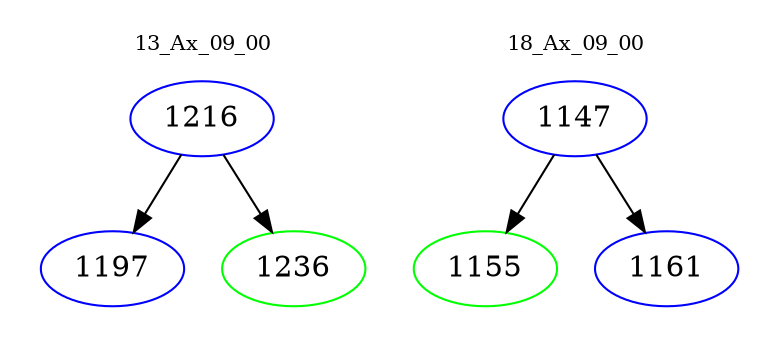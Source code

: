digraph{
subgraph cluster_0 {
color = white
label = "13_Ax_09_00";
fontsize=10;
T0_1216 [label="1216", color="blue"]
T0_1216 -> T0_1197 [color="black"]
T0_1197 [label="1197", color="blue"]
T0_1216 -> T0_1236 [color="black"]
T0_1236 [label="1236", color="green"]
}
subgraph cluster_1 {
color = white
label = "18_Ax_09_00";
fontsize=10;
T1_1147 [label="1147", color="blue"]
T1_1147 -> T1_1155 [color="black"]
T1_1155 [label="1155", color="green"]
T1_1147 -> T1_1161 [color="black"]
T1_1161 [label="1161", color="blue"]
}
}
